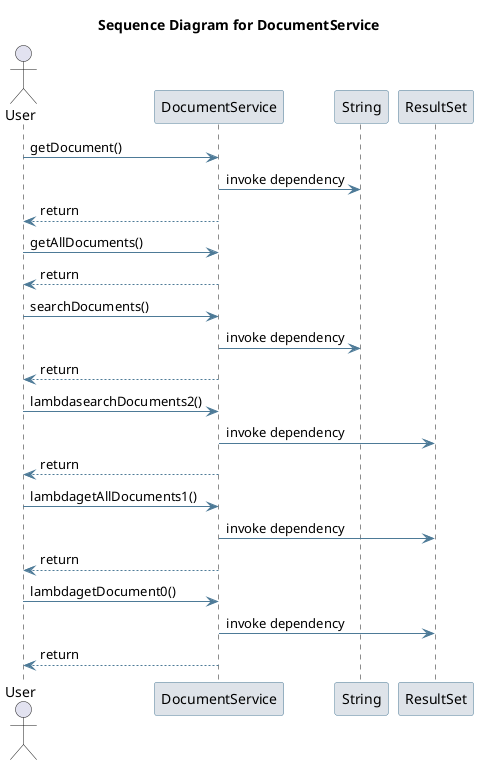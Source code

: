 @startuml
skinparam sequence {
 ArrowColor #4D7A97 
 ParticipantBorderColor #4D7A97 
 ParticipantBackgroundColor #DEE3E9 
}
title Sequence Diagram for DocumentService

actor User
User -> DocumentService: getDocument()
participant String
DocumentService -> String: invoke dependency
DocumentService --> User : return
User -> DocumentService: getAllDocuments()
DocumentService --> User : return
User -> DocumentService: searchDocuments()
DocumentService -> String: invoke dependency
DocumentService --> User : return
User -> DocumentService: lambdasearchDocuments2()
participant ResultSet
DocumentService -> ResultSet: invoke dependency
DocumentService --> User : return
User -> DocumentService: lambdagetAllDocuments1()
DocumentService -> ResultSet: invoke dependency
DocumentService --> User : return
User -> DocumentService: lambdagetDocument0()
DocumentService -> ResultSet: invoke dependency
DocumentService --> User : return
@enduml